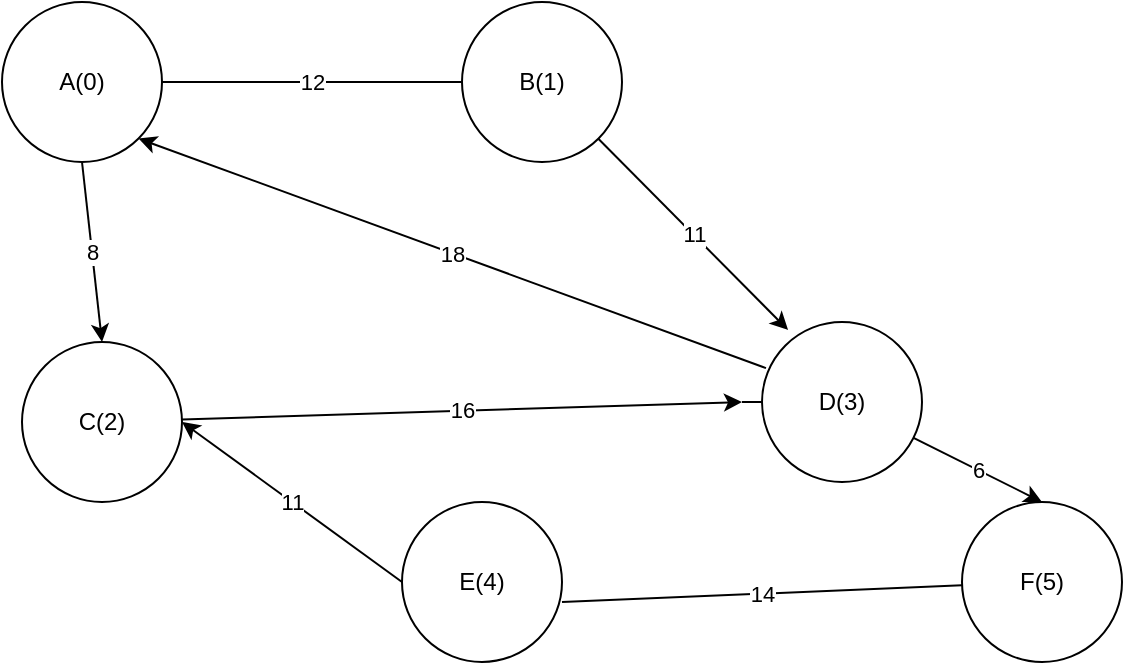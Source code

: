 <mxfile>
    <diagram id="pw6uR0NBmMWr_brMqKZX" name="Page-1">
        <mxGraphModel dx="650" dy="349" grid="1" gridSize="10" guides="1" tooltips="1" connect="1" arrows="1" fold="1" page="1" pageScale="1" pageWidth="850" pageHeight="1100" math="0" shadow="0">
            <root>
                <mxCell id="0"/>
                <mxCell id="1" parent="0"/>
                <mxCell id="2" value="E(4)" style="ellipse;whiteSpace=wrap;html=1;aspect=fixed;" vertex="1" parent="1">
                    <mxGeometry x="300" y="280" width="80" height="80" as="geometry"/>
                </mxCell>
                <mxCell id="11" style="edgeStyle=none;html=1;startArrow=none;startFill=0;endArrow=none;endFill=0;" edge="1" parent="1" source="3">
                    <mxGeometry relative="1" as="geometry">
                        <mxPoint x="470" y="230" as="targetPoint"/>
                    </mxGeometry>
                </mxCell>
                <mxCell id="16" value="6" style="edgeStyle=none;html=1;entryX=0.5;entryY=0;entryDx=0;entryDy=0;startArrow=none;startFill=0;endArrow=classic;endFill=1;" edge="1" parent="1" source="3" target="15">
                    <mxGeometry relative="1" as="geometry"/>
                </mxCell>
                <mxCell id="3" value="D(3)" style="ellipse;whiteSpace=wrap;html=1;aspect=fixed;" vertex="1" parent="1">
                    <mxGeometry x="480" y="190" width="80" height="80" as="geometry"/>
                </mxCell>
                <mxCell id="9" value="11" style="edgeStyle=none;html=1;exitX=1;exitY=0.5;exitDx=0;exitDy=0;entryX=0;entryY=0.5;entryDx=0;entryDy=0;endArrow=none;endFill=0;startArrow=classic;startFill=1;" edge="1" parent="1" source="4" target="2">
                    <mxGeometry relative="1" as="geometry"/>
                </mxCell>
                <mxCell id="10" value="16" style="html=1;startArrow=none;startFill=0;endArrow=classic;endFill=1;" edge="1" parent="1" source="4">
                    <mxGeometry relative="1" as="geometry">
                        <mxPoint x="470" y="230" as="targetPoint"/>
                    </mxGeometry>
                </mxCell>
                <mxCell id="4" value="C(2)" style="ellipse;whiteSpace=wrap;html=1;aspect=fixed;" vertex="1" parent="1">
                    <mxGeometry x="110" y="200" width="80" height="80" as="geometry"/>
                </mxCell>
                <mxCell id="12" value="11" style="edgeStyle=none;html=1;entryX=0.163;entryY=0.05;entryDx=0;entryDy=0;entryPerimeter=0;startArrow=none;startFill=0;endArrow=classic;endFill=1;" edge="1" parent="1" source="5" target="3">
                    <mxGeometry relative="1" as="geometry"/>
                </mxCell>
                <mxCell id="5" value="B(1)" style="ellipse;whiteSpace=wrap;html=1;aspect=fixed;" vertex="1" parent="1">
                    <mxGeometry x="330" y="30" width="80" height="80" as="geometry"/>
                </mxCell>
                <mxCell id="7" value="12" style="edgeStyle=none;html=1;entryX=0;entryY=0.5;entryDx=0;entryDy=0;endArrow=none;endFill=0;" edge="1" parent="1" source="6" target="5">
                    <mxGeometry relative="1" as="geometry"/>
                </mxCell>
                <mxCell id="8" value="8" style="edgeStyle=none;html=1;exitX=0.5;exitY=1;exitDx=0;exitDy=0;entryX=0.5;entryY=0;entryDx=0;entryDy=0;" edge="1" parent="1" source="6" target="4">
                    <mxGeometry relative="1" as="geometry"/>
                </mxCell>
                <mxCell id="14" value="18" style="edgeStyle=none;html=1;exitX=1;exitY=1;exitDx=0;exitDy=0;entryX=0.025;entryY=0.288;entryDx=0;entryDy=0;entryPerimeter=0;startArrow=classic;startFill=1;endArrow=none;endFill=0;" edge="1" parent="1" source="6" target="3">
                    <mxGeometry relative="1" as="geometry"/>
                </mxCell>
                <mxCell id="6" value="A(0)" style="ellipse;whiteSpace=wrap;html=1;aspect=fixed;" vertex="1" parent="1">
                    <mxGeometry x="100" y="30" width="80" height="80" as="geometry"/>
                </mxCell>
                <mxCell id="17" value="14" style="edgeStyle=none;html=1;startArrow=none;startFill=0;endArrow=none;endFill=0;" edge="1" parent="1" source="15">
                    <mxGeometry relative="1" as="geometry">
                        <mxPoint x="380" y="330" as="targetPoint"/>
                    </mxGeometry>
                </mxCell>
                <mxCell id="15" value="F(5)" style="ellipse;whiteSpace=wrap;html=1;aspect=fixed;" vertex="1" parent="1">
                    <mxGeometry x="580" y="280" width="80" height="80" as="geometry"/>
                </mxCell>
            </root>
        </mxGraphModel>
    </diagram>
</mxfile>